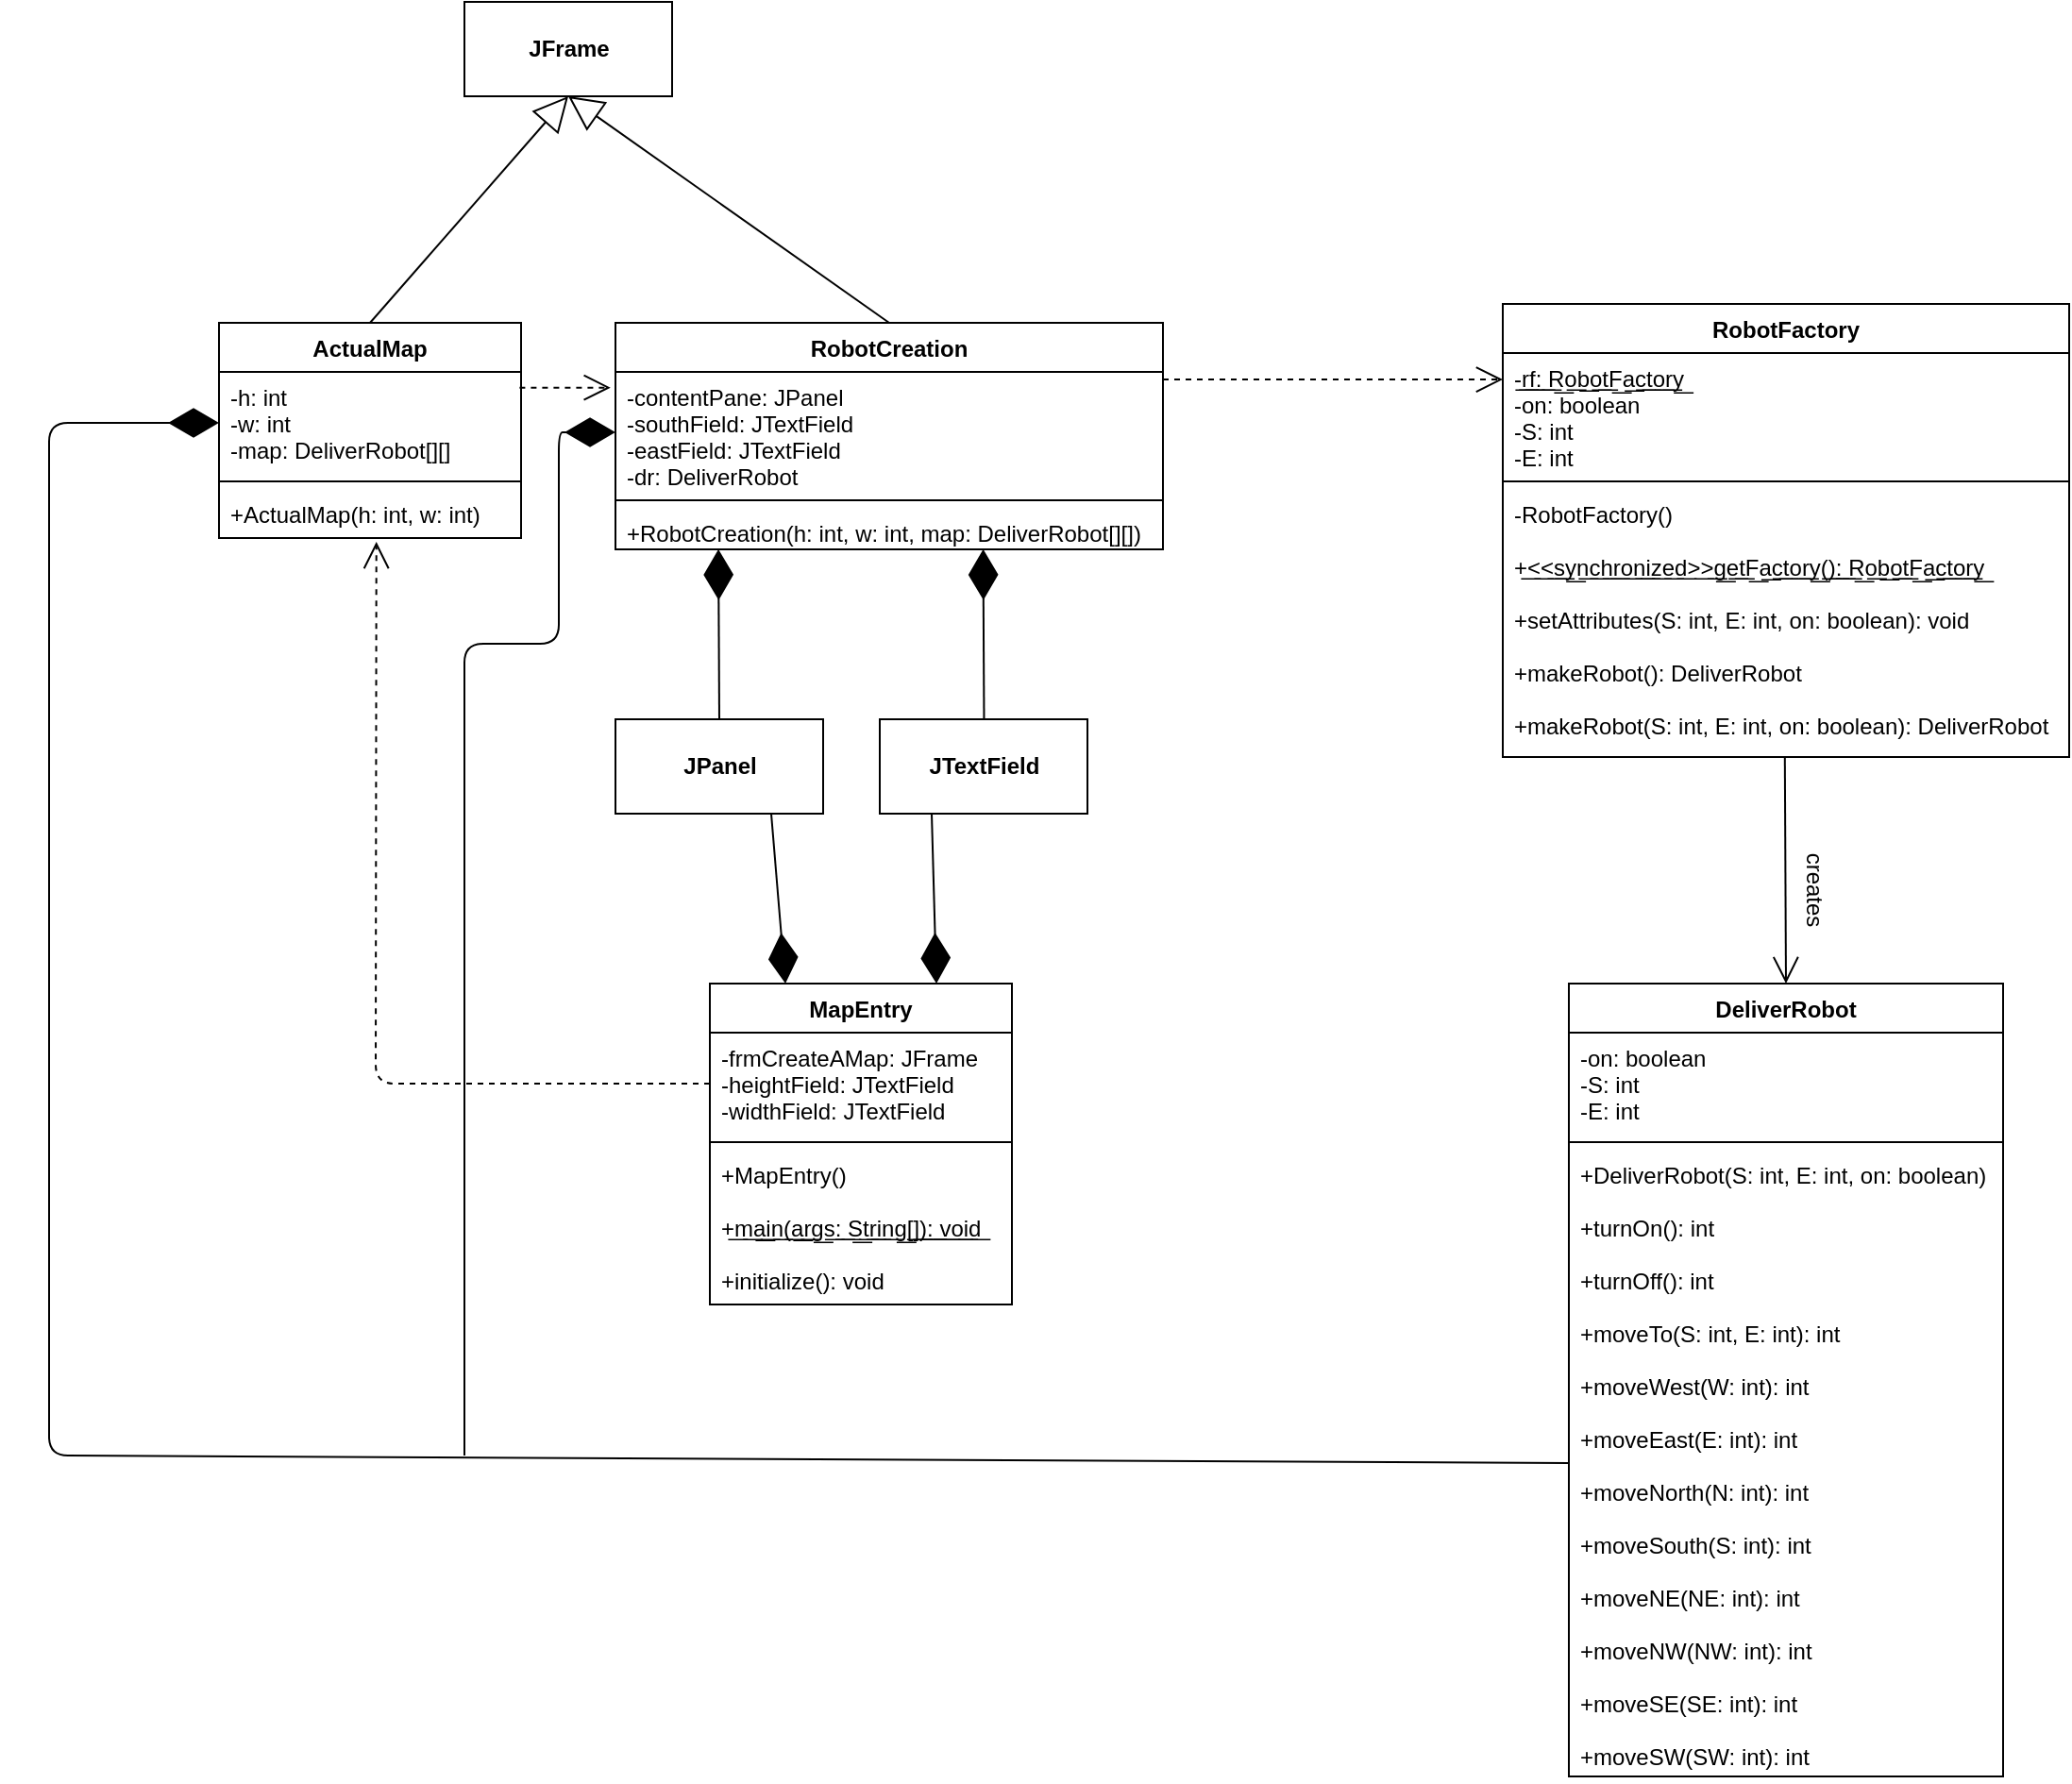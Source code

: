 <mxfile version="13.7.6" type="device"><diagram id="hHn5ZQVZ-1HMklTwCJBx" name="Page-1"><mxGraphModel dx="2235" dy="594" grid="1" gridSize="10" guides="1" tooltips="1" connect="1" arrows="1" fold="1" page="1" pageScale="1" pageWidth="850" pageHeight="1100" math="0" shadow="0"><root><mxCell id="0"/><mxCell id="1" parent="0"/><mxCell id="MaX0eDgoExZuWCCEeoqo-5" value="" style="endArrow=open;endFill=1;endSize=12;html=1;entryX=0.5;entryY=0;entryDx=0;entryDy=0;exitX=0.498;exitY=1.001;exitDx=0;exitDy=0;exitPerimeter=0;" edge="1" parent="1" source="MaX0eDgoExZuWCCEeoqo-26" target="MaX0eDgoExZuWCCEeoqo-6"><mxGeometry width="160" relative="1" as="geometry"><mxPoint x="650" y="589.006" as="sourcePoint"/><mxPoint x="620" y="800" as="targetPoint"/></mxGeometry></mxCell><mxCell id="MaX0eDgoExZuWCCEeoqo-10" value="creates" style="text;html=1;align=center;verticalAlign=middle;resizable=0;points=[];autosize=1;rotation=90;" vertex="1" parent="1"><mxGeometry x="640" y="640" width="50" height="20" as="geometry"/></mxCell><mxCell id="MaX0eDgoExZuWCCEeoqo-27" value="&lt;b&gt;JFrame&lt;/b&gt;" style="html=1;" vertex="1" parent="1"><mxGeometry x="-50" y="180" width="110" height="50" as="geometry"/></mxCell><mxCell id="MaX0eDgoExZuWCCEeoqo-19" value="RobotCreation" style="swimlane;fontStyle=1;align=center;verticalAlign=top;childLayout=stackLayout;horizontal=1;startSize=26;horizontalStack=0;resizeParent=1;resizeParentMax=0;resizeLast=0;collapsible=1;marginBottom=0;" vertex="1" parent="1"><mxGeometry x="30" y="350" width="290" height="120" as="geometry"/></mxCell><mxCell id="MaX0eDgoExZuWCCEeoqo-20" value="-contentPane: JPanel&#10;-southField: JTextField&#10;-eastField: JTextField&#10;-dr: DeliverRobot" style="text;strokeColor=none;fillColor=none;align=left;verticalAlign=top;spacingLeft=4;spacingRight=4;overflow=hidden;rotatable=0;points=[[0,0.5],[1,0.5]];portConstraint=eastwest;" vertex="1" parent="MaX0eDgoExZuWCCEeoqo-19"><mxGeometry y="26" width="290" height="64" as="geometry"/></mxCell><mxCell id="MaX0eDgoExZuWCCEeoqo-21" value="" style="line;strokeWidth=1;fillColor=none;align=left;verticalAlign=middle;spacingTop=-1;spacingLeft=3;spacingRight=3;rotatable=0;labelPosition=right;points=[];portConstraint=eastwest;" vertex="1" parent="MaX0eDgoExZuWCCEeoqo-19"><mxGeometry y="90" width="290" height="8" as="geometry"/></mxCell><mxCell id="MaX0eDgoExZuWCCEeoqo-22" value="+RobotCreation(h: int, w: int, map: DeliverRobot[][])" style="text;strokeColor=none;fillColor=none;align=left;verticalAlign=top;spacingLeft=4;spacingRight=4;overflow=hidden;rotatable=0;points=[[0,0.5],[1,0.5]];portConstraint=eastwest;" vertex="1" parent="MaX0eDgoExZuWCCEeoqo-19"><mxGeometry y="98" width="290" height="22" as="geometry"/></mxCell><mxCell id="MaX0eDgoExZuWCCEeoqo-15" value="ActualMap" style="swimlane;fontStyle=1;align=center;verticalAlign=top;childLayout=stackLayout;horizontal=1;startSize=26;horizontalStack=0;resizeParent=1;resizeParentMax=0;resizeLast=0;collapsible=1;marginBottom=0;" vertex="1" parent="1"><mxGeometry x="-180" y="350" width="160" height="114" as="geometry"/></mxCell><mxCell id="MaX0eDgoExZuWCCEeoqo-16" value="-h: int&#10;-w: int&#10;-map: DeliverRobot[][]" style="text;strokeColor=none;fillColor=none;align=left;verticalAlign=top;spacingLeft=4;spacingRight=4;overflow=hidden;rotatable=0;points=[[0,0.5],[1,0.5]];portConstraint=eastwest;" vertex="1" parent="MaX0eDgoExZuWCCEeoqo-15"><mxGeometry y="26" width="160" height="54" as="geometry"/></mxCell><mxCell id="MaX0eDgoExZuWCCEeoqo-17" value="" style="line;strokeWidth=1;fillColor=none;align=left;verticalAlign=middle;spacingTop=-1;spacingLeft=3;spacingRight=3;rotatable=0;labelPosition=right;points=[];portConstraint=eastwest;" vertex="1" parent="MaX0eDgoExZuWCCEeoqo-15"><mxGeometry y="80" width="160" height="8" as="geometry"/></mxCell><mxCell id="MaX0eDgoExZuWCCEeoqo-18" value="+ActualMap(h: int, w: int)" style="text;strokeColor=none;fillColor=none;align=left;verticalAlign=top;spacingLeft=4;spacingRight=4;overflow=hidden;rotatable=0;points=[[0,0.5],[1,0.5]];portConstraint=eastwest;" vertex="1" parent="MaX0eDgoExZuWCCEeoqo-15"><mxGeometry y="88" width="160" height="26" as="geometry"/></mxCell><mxCell id="MaX0eDgoExZuWCCEeoqo-28" value="" style="endArrow=block;endSize=16;endFill=0;html=1;entryX=0.5;entryY=1;entryDx=0;entryDy=0;exitX=0.5;exitY=0;exitDx=0;exitDy=0;" edge="1" parent="1" source="MaX0eDgoExZuWCCEeoqo-15" target="MaX0eDgoExZuWCCEeoqo-27"><mxGeometry width="160" relative="1" as="geometry"><mxPoint x="220" y="480" as="sourcePoint"/><mxPoint x="380" y="480" as="targetPoint"/></mxGeometry></mxCell><mxCell id="MaX0eDgoExZuWCCEeoqo-30" value="" style="endArrow=block;endSize=16;endFill=0;html=1;entryX=0.5;entryY=1;entryDx=0;entryDy=0;exitX=0.5;exitY=0;exitDx=0;exitDy=0;" edge="1" parent="1" source="MaX0eDgoExZuWCCEeoqo-19" target="MaX0eDgoExZuWCCEeoqo-27"><mxGeometry width="160" relative="1" as="geometry"><mxPoint x="220" y="480" as="sourcePoint"/><mxPoint x="380" y="480" as="targetPoint"/></mxGeometry></mxCell><mxCell id="MaX0eDgoExZuWCCEeoqo-31" value="&lt;b&gt;JPanel&lt;/b&gt;" style="html=1;" vertex="1" parent="1"><mxGeometry x="30" y="560" width="110" height="50" as="geometry"/></mxCell><mxCell id="MaX0eDgoExZuWCCEeoqo-32" value="&lt;b&gt;JTextField&lt;/b&gt;" style="html=1;" vertex="1" parent="1"><mxGeometry x="170" y="560" width="110" height="50" as="geometry"/></mxCell><mxCell id="MaX0eDgoExZuWCCEeoqo-11" value="MapEntry" style="swimlane;fontStyle=1;align=center;verticalAlign=top;childLayout=stackLayout;horizontal=1;startSize=26;horizontalStack=0;resizeParent=1;resizeParentMax=0;resizeLast=0;collapsible=1;marginBottom=0;" vertex="1" parent="1"><mxGeometry x="80" y="700" width="160" height="170" as="geometry"/></mxCell><mxCell id="MaX0eDgoExZuWCCEeoqo-12" value="-frmCreateAMap: JFrame&#10;-heightField: JTextField&#10;-widthField: JTextField" style="text;strokeColor=none;fillColor=none;align=left;verticalAlign=top;spacingLeft=4;spacingRight=4;overflow=hidden;rotatable=0;points=[[0,0.5],[1,0.5]];portConstraint=eastwest;" vertex="1" parent="MaX0eDgoExZuWCCEeoqo-11"><mxGeometry y="26" width="160" height="54" as="geometry"/></mxCell><mxCell id="MaX0eDgoExZuWCCEeoqo-13" value="" style="line;strokeWidth=1;fillColor=none;align=left;verticalAlign=middle;spacingTop=-1;spacingLeft=3;spacingRight=3;rotatable=0;labelPosition=right;points=[];portConstraint=eastwest;" vertex="1" parent="MaX0eDgoExZuWCCEeoqo-11"><mxGeometry y="80" width="160" height="8" as="geometry"/></mxCell><mxCell id="MaX0eDgoExZuWCCEeoqo-14" value="+MapEntry()&#10;&#10;+͟m͟a͟i͟n͟(͟a͟r͟g͟s͟:͟ ͟S͟t͟r͟i͟n͟g͟[͟]͟)͟:͟ ͟v͟o͟i͟d͟&#10;&#10;+initialize(): void" style="text;strokeColor=none;fillColor=none;align=left;verticalAlign=top;spacingLeft=4;spacingRight=4;overflow=hidden;rotatable=0;points=[[0,0.5],[1,0.5]];portConstraint=eastwest;" vertex="1" parent="MaX0eDgoExZuWCCEeoqo-11"><mxGeometry y="88" width="160" height="82" as="geometry"/></mxCell><mxCell id="MaX0eDgoExZuWCCEeoqo-33" value="" style="endArrow=diamondThin;endFill=1;endSize=24;html=1;exitX=0.5;exitY=0;exitDx=0;exitDy=0;entryX=0.188;entryY=0.998;entryDx=0;entryDy=0;entryPerimeter=0;" edge="1" parent="1" source="MaX0eDgoExZuWCCEeoqo-31" target="MaX0eDgoExZuWCCEeoqo-22"><mxGeometry width="160" relative="1" as="geometry"><mxPoint x="50" y="420" as="sourcePoint"/><mxPoint x="83" y="472" as="targetPoint"/></mxGeometry></mxCell><mxCell id="MaX0eDgoExZuWCCEeoqo-34" value="" style="endArrow=diamondThin;endFill=1;endSize=24;html=1;exitX=0.5;exitY=0;exitDx=0;exitDy=0;entryX=0.188;entryY=0.998;entryDx=0;entryDy=0;entryPerimeter=0;" edge="1" parent="1"><mxGeometry width="160" relative="1" as="geometry"><mxPoint x="225.24" y="560" as="sourcePoint"/><mxPoint x="224.76" y="469.956" as="targetPoint"/></mxGeometry></mxCell><mxCell id="MaX0eDgoExZuWCCEeoqo-35" value="" style="endArrow=diamondThin;endFill=1;endSize=24;html=1;entryX=0.25;entryY=0;entryDx=0;entryDy=0;exitX=0.75;exitY=1;exitDx=0;exitDy=0;" edge="1" parent="1" source="MaX0eDgoExZuWCCEeoqo-31" target="MaX0eDgoExZuWCCEeoqo-11"><mxGeometry width="160" relative="1" as="geometry"><mxPoint x="-160" y="600" as="sourcePoint"/><mxPoint y="600" as="targetPoint"/></mxGeometry></mxCell><mxCell id="MaX0eDgoExZuWCCEeoqo-36" value="" style="endArrow=diamondThin;endFill=1;endSize=24;html=1;exitX=0.25;exitY=1;exitDx=0;exitDy=0;entryX=0.75;entryY=0;entryDx=0;entryDy=0;" edge="1" parent="1" source="MaX0eDgoExZuWCCEeoqo-32" target="MaX0eDgoExZuWCCEeoqo-11"><mxGeometry width="160" relative="1" as="geometry"><mxPoint x="-160" y="600" as="sourcePoint"/><mxPoint y="600" as="targetPoint"/></mxGeometry></mxCell><mxCell id="MaX0eDgoExZuWCCEeoqo-37" value="" style="endArrow=diamondThin;endFill=1;endSize=24;html=1;entryX=0;entryY=0.5;entryDx=0;entryDy=0;exitX=0;exitY=0.5;exitDx=0;exitDy=0;" edge="1" parent="1" source="MaX0eDgoExZuWCCEeoqo-9" target="MaX0eDgoExZuWCCEeoqo-16"><mxGeometry width="160" relative="1" as="geometry"><mxPoint x="-160" y="760" as="sourcePoint"/><mxPoint y="760" as="targetPoint"/><Array as="points"><mxPoint x="-270" y="950"/><mxPoint x="-270" y="403"/></Array></mxGeometry></mxCell><mxCell id="MaX0eDgoExZuWCCEeoqo-38" value="" style="endArrow=diamondThin;endFill=1;endSize=24;html=1;entryX=0;entryY=0.5;entryDx=0;entryDy=0;" edge="1" parent="1" target="MaX0eDgoExZuWCCEeoqo-20"><mxGeometry width="160" relative="1" as="geometry"><mxPoint x="-50" y="950" as="sourcePoint"/><mxPoint y="760" as="targetPoint"/><Array as="points"><mxPoint x="-50" y="520"/><mxPoint y="520"/><mxPoint y="408"/></Array></mxGeometry></mxCell><mxCell id="MaX0eDgoExZuWCCEeoqo-39" value="" style="endArrow=open;endSize=12;dashed=1;html=1;entryX=0.521;entryY=1.077;entryDx=0;entryDy=0;entryPerimeter=0;exitX=0;exitY=0.5;exitDx=0;exitDy=0;" edge="1" parent="1" source="MaX0eDgoExZuWCCEeoqo-12" target="MaX0eDgoExZuWCCEeoqo-18"><mxGeometry width="160" relative="1" as="geometry"><mxPoint x="-160" y="650" as="sourcePoint"/><mxPoint y="650" as="targetPoint"/><Array as="points"><mxPoint x="-97" y="753"/></Array></mxGeometry></mxCell><mxCell id="MaX0eDgoExZuWCCEeoqo-41" value="" style="endArrow=open;endSize=12;dashed=1;html=1;exitX=0.995;exitY=0.154;exitDx=0;exitDy=0;exitPerimeter=0;entryX=-0.009;entryY=0.13;entryDx=0;entryDy=0;entryPerimeter=0;" edge="1" parent="1" source="MaX0eDgoExZuWCCEeoqo-16" target="MaX0eDgoExZuWCCEeoqo-20"><mxGeometry width="160" relative="1" as="geometry"><mxPoint x="-160" y="490" as="sourcePoint"/><mxPoint x="30" y="320" as="targetPoint"/></mxGeometry></mxCell><mxCell id="MaX0eDgoExZuWCCEeoqo-6" value="DeliverRobot" style="swimlane;fontStyle=1;align=center;verticalAlign=top;childLayout=stackLayout;horizontal=1;startSize=26;horizontalStack=0;resizeParent=1;resizeParentMax=0;resizeLast=0;collapsible=1;marginBottom=0;" vertex="1" parent="1"><mxGeometry x="535" y="700" width="230" height="420" as="geometry"/></mxCell><mxCell id="MaX0eDgoExZuWCCEeoqo-7" value="-on: boolean&#10;-S: int&#10;-E: int" style="text;strokeColor=none;fillColor=none;align=left;verticalAlign=top;spacingLeft=4;spacingRight=4;overflow=hidden;rotatable=0;points=[[0,0.5],[1,0.5]];portConstraint=eastwest;" vertex="1" parent="MaX0eDgoExZuWCCEeoqo-6"><mxGeometry y="26" width="230" height="54" as="geometry"/></mxCell><mxCell id="MaX0eDgoExZuWCCEeoqo-8" value="" style="line;strokeWidth=1;fillColor=none;align=left;verticalAlign=middle;spacingTop=-1;spacingLeft=3;spacingRight=3;rotatable=0;labelPosition=right;points=[];portConstraint=eastwest;" vertex="1" parent="MaX0eDgoExZuWCCEeoqo-6"><mxGeometry y="80" width="230" height="8" as="geometry"/></mxCell><mxCell id="MaX0eDgoExZuWCCEeoqo-9" value="+DeliverRobot(S: int, E: int, on: boolean)&#10;&#10;+turnOn(): int&#10;&#10;+turnOff(): int&#10;&#10;+moveTo(S: int, E: int): int&#10;&#10;+moveWest(W: int): int&#10;&#10;+moveEast(E: int): int&#10;&#10;+moveNorth(N: int): int&#10;&#10;+moveSouth(S: int): int&#10;&#10;+moveNE(NE: int): int&#10;&#10;+moveNW(NW: int): int&#10;&#10;+moveSE(SE: int): int&#10;&#10;+moveSW(SW: int): int" style="text;strokeColor=none;fillColor=none;align=left;verticalAlign=top;spacingLeft=4;spacingRight=4;overflow=hidden;rotatable=0;points=[[0,0.5],[1,0.5]];portConstraint=eastwest;" vertex="1" parent="MaX0eDgoExZuWCCEeoqo-6"><mxGeometry y="88" width="230" height="332" as="geometry"/></mxCell><mxCell id="MaX0eDgoExZuWCCEeoqo-23" value="RobotFactory" style="swimlane;fontStyle=1;align=center;verticalAlign=top;childLayout=stackLayout;horizontal=1;startSize=26;horizontalStack=0;resizeParent=1;resizeParentMax=0;resizeLast=0;collapsible=1;marginBottom=0;" vertex="1" parent="1"><mxGeometry x="500" y="340" width="300" height="240" as="geometry"/></mxCell><mxCell id="MaX0eDgoExZuWCCEeoqo-24" value="-͟r͟f͟:͟ ͟R͟o͟b͟o͟t͟F͟a͟c͟t͟o͟r͟y͟&#10;-on: boolean&#10;-S: int&#10;-E: int" style="text;strokeColor=none;fillColor=none;align=left;verticalAlign=top;spacingLeft=4;spacingRight=4;overflow=hidden;rotatable=0;points=[[0,0.5],[1,0.5]];portConstraint=eastwest;" vertex="1" parent="MaX0eDgoExZuWCCEeoqo-23"><mxGeometry y="26" width="300" height="64" as="geometry"/></mxCell><mxCell id="MaX0eDgoExZuWCCEeoqo-25" value="" style="line;strokeWidth=1;fillColor=none;align=left;verticalAlign=middle;spacingTop=-1;spacingLeft=3;spacingRight=3;rotatable=0;labelPosition=right;points=[];portConstraint=eastwest;" vertex="1" parent="MaX0eDgoExZuWCCEeoqo-23"><mxGeometry y="90" width="300" height="8" as="geometry"/></mxCell><mxCell id="MaX0eDgoExZuWCCEeoqo-26" value="-RobotFactory()&#10;&#10;+͟&lt;͟&lt;͟s͟y͟n͟c͟h͟r͟o͟n͟i͟z͟e͟d͟&gt;͟&gt;͟g͟e͟t͟F͟a͟c͟t͟o͟r͟y͟(͟)͟:͟ ͟R͟o͟b͟o͟t͟F͟a͟c͟t͟o͟r͟y͟&#10;&#10;+setAttributes(S: int, E: int, on: boolean): void&#10;&#10;+makeRobot(): DeliverRobot&#10;&#10;+makeRobot(S: int, E: int, on: boolean): DeliverRobot" style="text;strokeColor=none;fillColor=none;align=left;verticalAlign=top;spacingLeft=4;spacingRight=4;overflow=hidden;rotatable=0;points=[[0,0.5],[1,0.5]];portConstraint=eastwest;" vertex="1" parent="MaX0eDgoExZuWCCEeoqo-23"><mxGeometry y="98" width="300" height="142" as="geometry"/></mxCell><mxCell id="MaX0eDgoExZuWCCEeoqo-42" value="" style="endArrow=open;endSize=12;dashed=1;html=1;entryX=0;entryY=0.219;entryDx=0;entryDy=0;entryPerimeter=0;" edge="1" parent="1" target="MaX0eDgoExZuWCCEeoqo-24"><mxGeometry width="160" relative="1" as="geometry"><mxPoint x="320" y="380" as="sourcePoint"/><mxPoint x="480" y="380" as="targetPoint"/></mxGeometry></mxCell></root></mxGraphModel></diagram></mxfile>